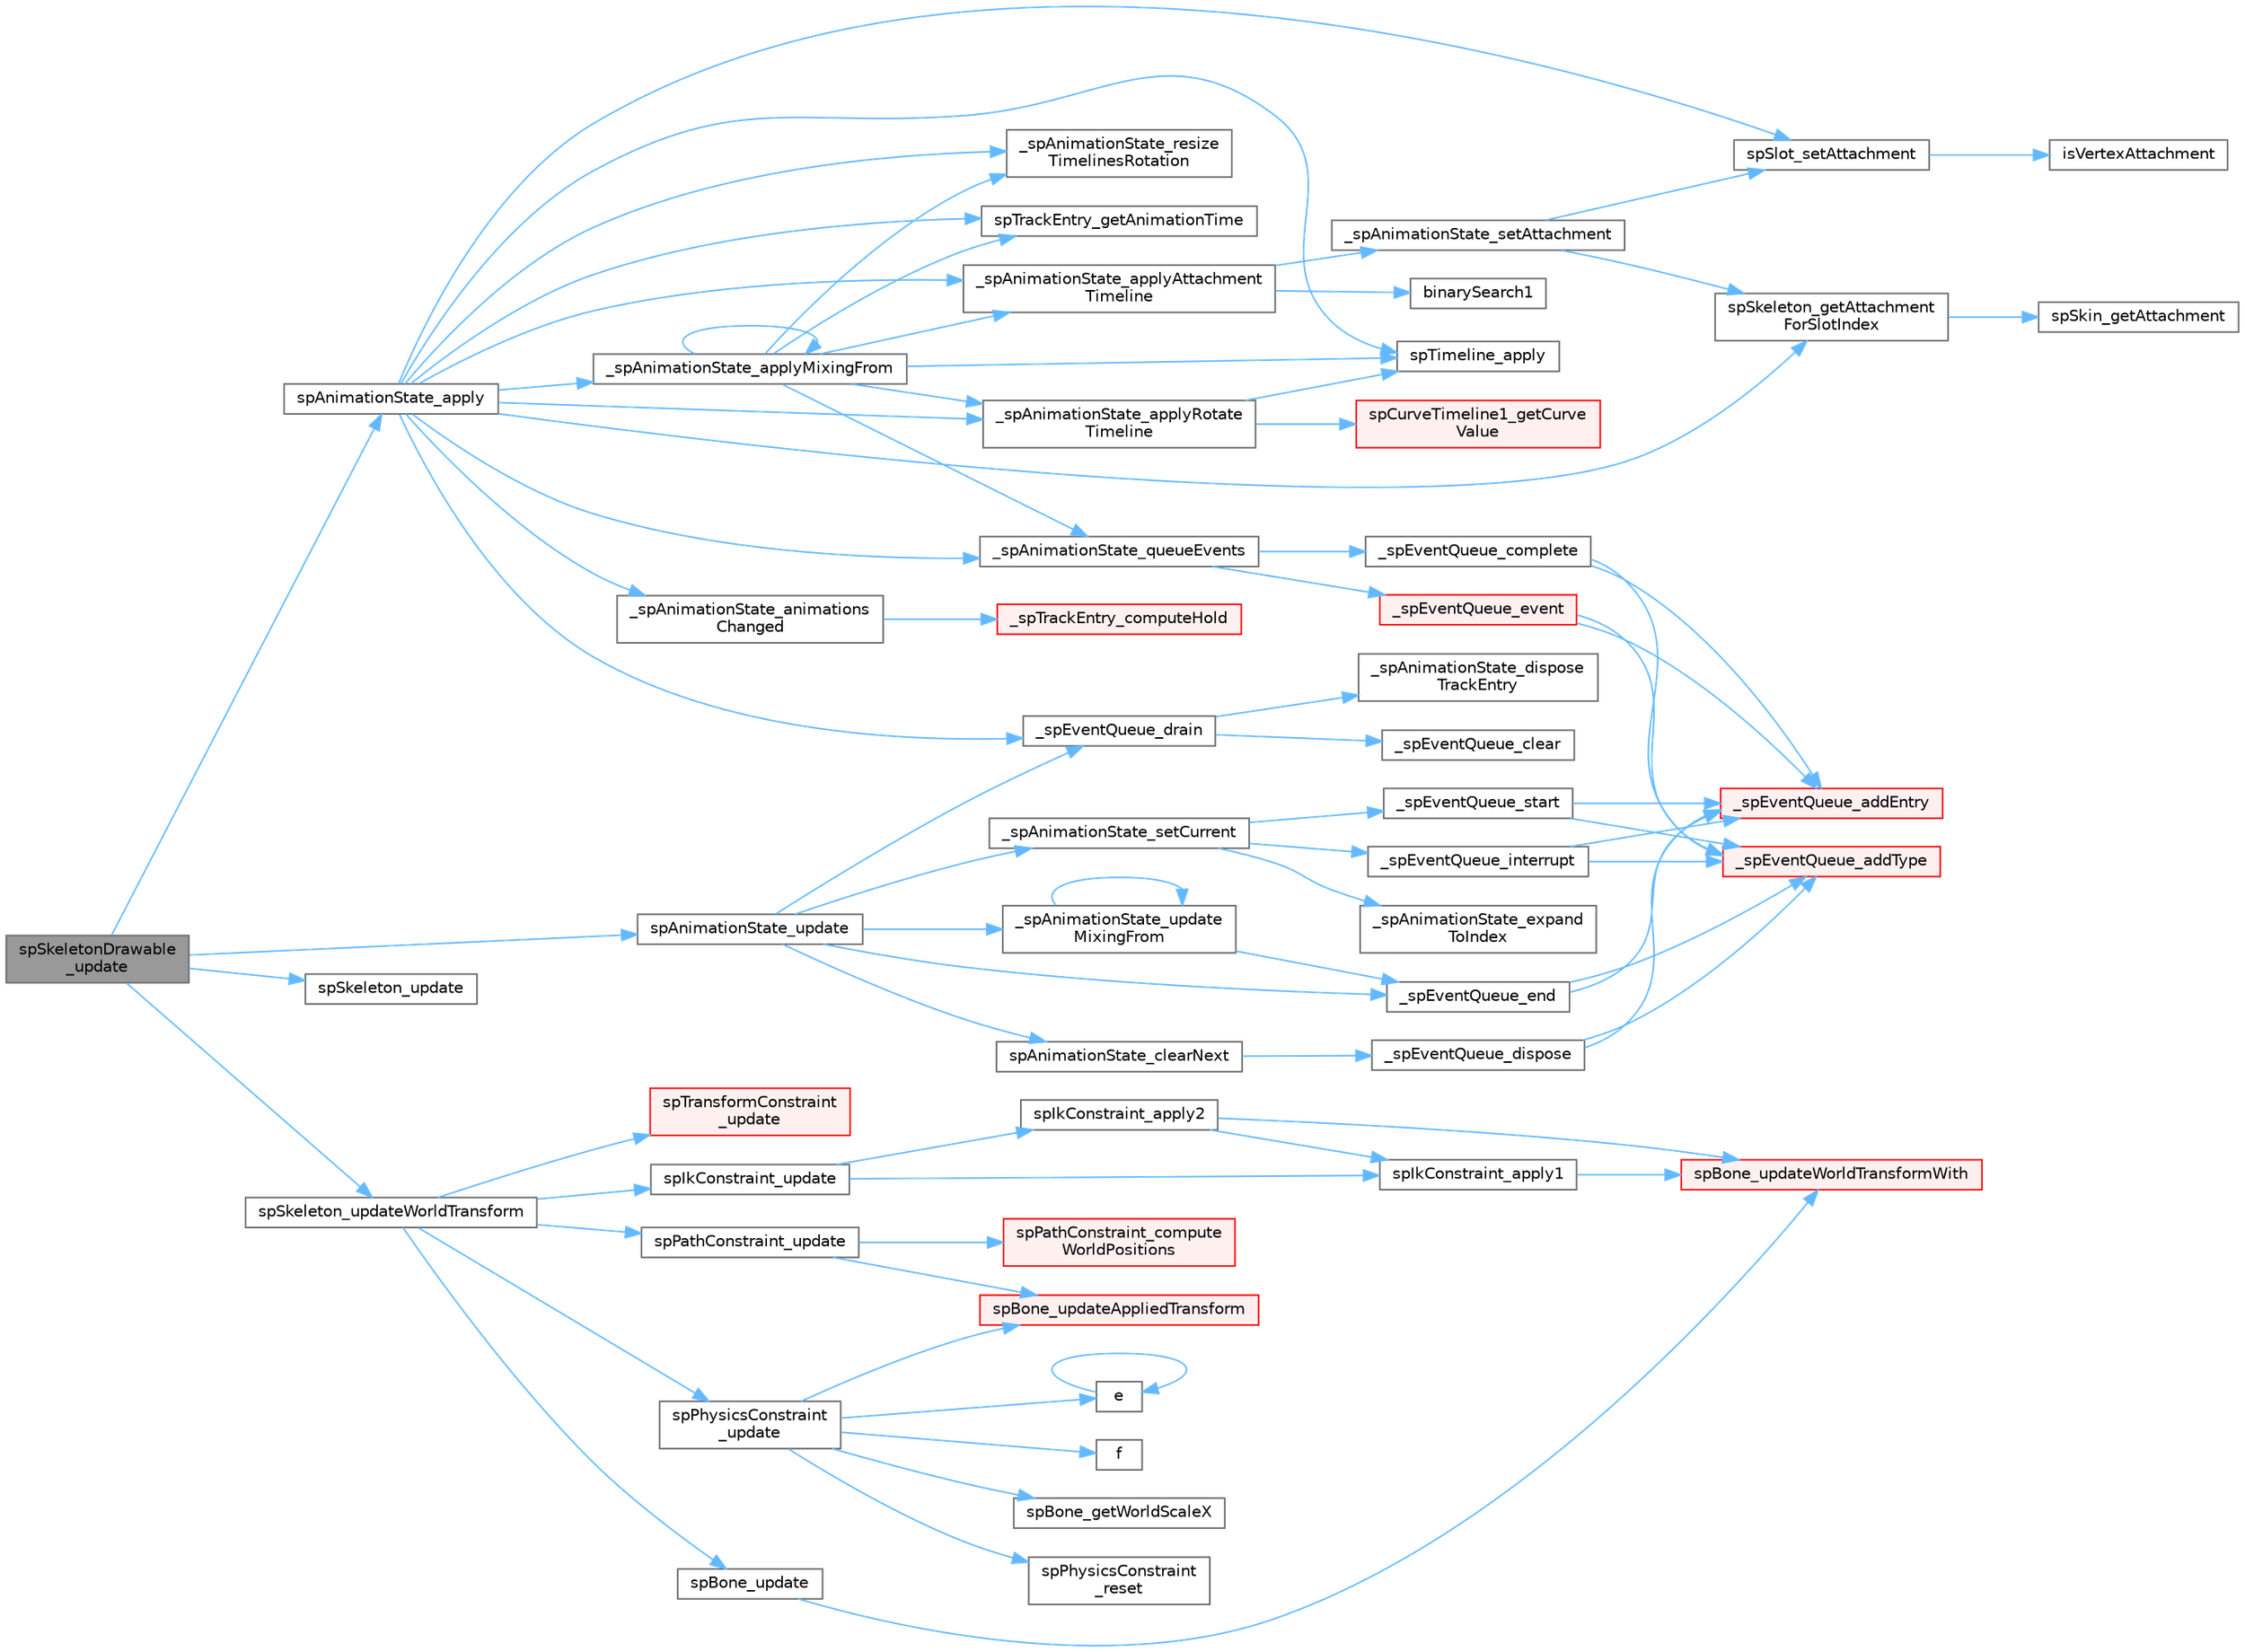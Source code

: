 digraph "spSkeletonDrawable_update"
{
 // LATEX_PDF_SIZE
  bgcolor="transparent";
  edge [fontname=Helvetica,fontsize=10,labelfontname=Helvetica,labelfontsize=10];
  node [fontname=Helvetica,fontsize=10,shape=box,height=0.2,width=0.4];
  rankdir="LR";
  Node1 [id="Node000001",label="spSkeletonDrawable\l_update",height=0.2,width=0.4,color="gray40", fillcolor="grey60", style="filled", fontcolor="black",tooltip=" "];
  Node1 -> Node2 [id="edge78_Node000001_Node000002",color="steelblue1",style="solid",tooltip=" "];
  Node2 [id="Node000002",label="spAnimationState_apply",height=0.2,width=0.4,color="grey40", fillcolor="white", style="filled",URL="$_animation_state_8c.html#a121811397a5e69b5d84b141172a860ad",tooltip=" "];
  Node2 -> Node3 [id="edge79_Node000002_Node000003",color="steelblue1",style="solid",tooltip=" "];
  Node3 [id="Node000003",label="_spAnimationState_animations\lChanged",height=0.2,width=0.4,color="grey40", fillcolor="white", style="filled",URL="$_animation_state_8c.html#a2e9127da71404d2e7f6715635f59714d",tooltip=" "];
  Node3 -> Node4 [id="edge80_Node000003_Node000004",color="steelblue1",style="solid",tooltip=" "];
  Node4 [id="Node000004",label="_spTrackEntry_computeHold",height=0.2,width=0.4,color="red", fillcolor="#FFF0F0", style="filled",URL="$_animation_state_8c.html#a379f1e6fac89ea1d21af6251c2f7ad90",tooltip=" "];
  Node2 -> Node9 [id="edge81_Node000002_Node000009",color="steelblue1",style="solid",tooltip=" "];
  Node9 [id="Node000009",label="_spAnimationState_applyAttachment\lTimeline",height=0.2,width=0.4,color="grey40", fillcolor="white", style="filled",URL="$_animation_state_8c.html#a552cd264b22c69404ce34e0e773bcaa7",tooltip=" "];
  Node9 -> Node10 [id="edge82_Node000009_Node000010",color="steelblue1",style="solid",tooltip=" "];
  Node10 [id="Node000010",label="_spAnimationState_setAttachment",height=0.2,width=0.4,color="grey40", fillcolor="white", style="filled",URL="$_animation_state_8c.html#a175355b0713fc2f71355f34930f173ef",tooltip=" "];
  Node10 -> Node11 [id="edge83_Node000010_Node000011",color="steelblue1",style="solid",tooltip=" "];
  Node11 [id="Node000011",label="spSkeleton_getAttachment\lForSlotIndex",height=0.2,width=0.4,color="grey40", fillcolor="white", style="filled",URL="$_skeleton_8c.html#af67b15fea85286452cf9d8741a17b0ed",tooltip=" "];
  Node11 -> Node12 [id="edge84_Node000011_Node000012",color="steelblue1",style="solid",tooltip=" "];
  Node12 [id="Node000012",label="spSkin_getAttachment",height=0.2,width=0.4,color="grey40", fillcolor="white", style="filled",URL="$_skin_8c.html#ac997acb956b1c876912cd56c0fb9ed95",tooltip=" "];
  Node10 -> Node13 [id="edge85_Node000010_Node000013",color="steelblue1",style="solid",tooltip=" "];
  Node13 [id="Node000013",label="spSlot_setAttachment",height=0.2,width=0.4,color="grey40", fillcolor="white", style="filled",URL="$_slot_8c.html#a56d5b092e9d5418595813cec61d447cc",tooltip=" "];
  Node13 -> Node14 [id="edge86_Node000013_Node000014",color="steelblue1",style="solid",tooltip=" "];
  Node14 [id="Node000014",label="isVertexAttachment",height=0.2,width=0.4,color="grey40", fillcolor="white", style="filled",URL="$_slot_8c.html#a2e0f6babd6f2c1a34cddf0efc3a6c240",tooltip=" "];
  Node9 -> Node15 [id="edge87_Node000009_Node000015",color="steelblue1",style="solid",tooltip=" "];
  Node15 [id="Node000015",label="binarySearch1",height=0.2,width=0.4,color="grey40", fillcolor="white", style="filled",URL="$_animation_state_8c.html#a85fbf5f0f5902a570a235d09ab606269",tooltip=" "];
  Node2 -> Node16 [id="edge88_Node000002_Node000016",color="steelblue1",style="solid",tooltip=" "];
  Node16 [id="Node000016",label="_spAnimationState_applyMixingFrom",height=0.2,width=0.4,color="grey40", fillcolor="white", style="filled",URL="$_animation_state_8c.html#ad872d0ff5d38b3ad75d02684ee46e3ef",tooltip=" "];
  Node16 -> Node9 [id="edge89_Node000016_Node000009",color="steelblue1",style="solid",tooltip=" "];
  Node16 -> Node16 [id="edge90_Node000016_Node000016",color="steelblue1",style="solid",tooltip=" "];
  Node16 -> Node17 [id="edge91_Node000016_Node000017",color="steelblue1",style="solid",tooltip=" "];
  Node17 [id="Node000017",label="_spAnimationState_applyRotate\lTimeline",height=0.2,width=0.4,color="grey40", fillcolor="white", style="filled",URL="$_animation_state_8c.html#a807375db0ba9e1c5a66ba60c03967a16",tooltip=" "];
  Node17 -> Node18 [id="edge92_Node000017_Node000018",color="steelblue1",style="solid",tooltip=" "];
  Node18 [id="Node000018",label="spCurveTimeline1_getCurve\lValue",height=0.2,width=0.4,color="red", fillcolor="#FFF0F0", style="filled",URL="$_animation_8c.html#a4e4a14b27ebe53c22db8245b743cfa73",tooltip=" "];
  Node17 -> Node20 [id="edge93_Node000017_Node000020",color="steelblue1",style="solid",tooltip=" "];
  Node20 [id="Node000020",label="spTimeline_apply",height=0.2,width=0.4,color="grey40", fillcolor="white", style="filled",URL="$_animation_8c.html#a8f8846b1f976e08e2825cd8f2e4fed2a",tooltip=" "];
  Node16 -> Node21 [id="edge94_Node000016_Node000021",color="steelblue1",style="solid",tooltip=" "];
  Node21 [id="Node000021",label="_spAnimationState_queueEvents",height=0.2,width=0.4,color="grey40", fillcolor="white", style="filled",URL="$_animation_state_8c.html#a03841b3426944328c63e8dc965e5d202",tooltip=" "];
  Node21 -> Node22 [id="edge95_Node000021_Node000022",color="steelblue1",style="solid",tooltip=" "];
  Node22 [id="Node000022",label="_spEventQueue_complete",height=0.2,width=0.4,color="grey40", fillcolor="white", style="filled",URL="$_animation_state_8c.html#a6709b8d9a277edf72f372298a1ff4c37",tooltip=" "];
  Node22 -> Node23 [id="edge96_Node000022_Node000023",color="steelblue1",style="solid",tooltip=" "];
  Node23 [id="Node000023",label="_spEventQueue_addEntry",height=0.2,width=0.4,color="red", fillcolor="#FFF0F0", style="filled",URL="$_animation_state_8c.html#a0ed92ad4a59938a53b929819762bc8fc",tooltip=" "];
  Node22 -> Node25 [id="edge97_Node000022_Node000025",color="steelblue1",style="solid",tooltip=" "];
  Node25 [id="Node000025",label="_spEventQueue_addType",height=0.2,width=0.4,color="red", fillcolor="#FFF0F0", style="filled",URL="$_animation_state_8c.html#a82e60f2ab9563495a0f3f93cb70d0c33",tooltip=" "];
  Node21 -> Node26 [id="edge98_Node000021_Node000026",color="steelblue1",style="solid",tooltip=" "];
  Node26 [id="Node000026",label="_spEventQueue_event",height=0.2,width=0.4,color="red", fillcolor="#FFF0F0", style="filled",URL="$_animation_state_8c.html#ae5659f4b6a6bd4d606b03d98cd593dcf",tooltip=" "];
  Node26 -> Node23 [id="edge99_Node000026_Node000023",color="steelblue1",style="solid",tooltip=" "];
  Node26 -> Node25 [id="edge100_Node000026_Node000025",color="steelblue1",style="solid",tooltip=" "];
  Node16 -> Node28 [id="edge101_Node000016_Node000028",color="steelblue1",style="solid",tooltip=" "];
  Node28 [id="Node000028",label="_spAnimationState_resize\lTimelinesRotation",height=0.2,width=0.4,color="grey40", fillcolor="white", style="filled",URL="$_animation_state_8c.html#a586eb5371b2ecd094a959fb59981c011",tooltip=" "];
  Node16 -> Node20 [id="edge102_Node000016_Node000020",color="steelblue1",style="solid",tooltip=" "];
  Node16 -> Node29 [id="edge103_Node000016_Node000029",color="steelblue1",style="solid",tooltip=" "];
  Node29 [id="Node000029",label="spTrackEntry_getAnimationTime",height=0.2,width=0.4,color="grey40", fillcolor="white", style="filled",URL="$_animation_state_8c.html#a16e885e6da856346be434e44d94fff4d",tooltip=" "];
  Node2 -> Node17 [id="edge104_Node000002_Node000017",color="steelblue1",style="solid",tooltip=" "];
  Node2 -> Node21 [id="edge105_Node000002_Node000021",color="steelblue1",style="solid",tooltip=" "];
  Node2 -> Node28 [id="edge106_Node000002_Node000028",color="steelblue1",style="solid",tooltip=" "];
  Node2 -> Node30 [id="edge107_Node000002_Node000030",color="steelblue1",style="solid",tooltip=" "];
  Node30 [id="Node000030",label="_spEventQueue_drain",height=0.2,width=0.4,color="grey40", fillcolor="white", style="filled",URL="$_animation_state_8c.html#a2bb362df65f36453467acd9b360c600d",tooltip=" "];
  Node30 -> Node31 [id="edge108_Node000030_Node000031",color="steelblue1",style="solid",tooltip=" "];
  Node31 [id="Node000031",label="_spAnimationState_dispose\lTrackEntry",height=0.2,width=0.4,color="grey40", fillcolor="white", style="filled",URL="$_animation_state_8c.html#a7a84367c96b43e1d7c7431c45569e674",tooltip=" "];
  Node30 -> Node32 [id="edge109_Node000030_Node000032",color="steelblue1",style="solid",tooltip=" "];
  Node32 [id="Node000032",label="_spEventQueue_clear",height=0.2,width=0.4,color="grey40", fillcolor="white", style="filled",URL="$_animation_state_8c.html#ad1670a9e8dc0e71b856366a3223c8b97",tooltip=" "];
  Node2 -> Node11 [id="edge110_Node000002_Node000011",color="steelblue1",style="solid",tooltip=" "];
  Node2 -> Node13 [id="edge111_Node000002_Node000013",color="steelblue1",style="solid",tooltip=" "];
  Node2 -> Node20 [id="edge112_Node000002_Node000020",color="steelblue1",style="solid",tooltip=" "];
  Node2 -> Node29 [id="edge113_Node000002_Node000029",color="steelblue1",style="solid",tooltip=" "];
  Node1 -> Node33 [id="edge114_Node000001_Node000033",color="steelblue1",style="solid",tooltip=" "];
  Node33 [id="Node000033",label="spAnimationState_update",height=0.2,width=0.4,color="grey40", fillcolor="white", style="filled",URL="$_animation_state_8c.html#a6e0eaef7d5f047204c709cee9f51ef08",tooltip=" "];
  Node33 -> Node34 [id="edge115_Node000033_Node000034",color="steelblue1",style="solid",tooltip=" "];
  Node34 [id="Node000034",label="_spAnimationState_setCurrent",height=0.2,width=0.4,color="grey40", fillcolor="white", style="filled",URL="$_animation_state_8c.html#a7fd9c2b5f1e4e7ad96f8483118220e53",tooltip=" "];
  Node34 -> Node35 [id="edge116_Node000034_Node000035",color="steelblue1",style="solid",tooltip=" "];
  Node35 [id="Node000035",label="_spAnimationState_expand\lToIndex",height=0.2,width=0.4,color="grey40", fillcolor="white", style="filled",URL="$_animation_state_8c.html#a47a7bfffd51bbbb691d9ea1be922e567",tooltip=" "];
  Node34 -> Node36 [id="edge117_Node000034_Node000036",color="steelblue1",style="solid",tooltip=" "];
  Node36 [id="Node000036",label="_spEventQueue_interrupt",height=0.2,width=0.4,color="grey40", fillcolor="white", style="filled",URL="$_animation_state_8c.html#a5815aa63274b44d11a8ec89dfc804465",tooltip=" "];
  Node36 -> Node23 [id="edge118_Node000036_Node000023",color="steelblue1",style="solid",tooltip=" "];
  Node36 -> Node25 [id="edge119_Node000036_Node000025",color="steelblue1",style="solid",tooltip=" "];
  Node34 -> Node37 [id="edge120_Node000034_Node000037",color="steelblue1",style="solid",tooltip=" "];
  Node37 [id="Node000037",label="_spEventQueue_start",height=0.2,width=0.4,color="grey40", fillcolor="white", style="filled",URL="$_animation_state_8c.html#af858d8aab224031b47a05197b3c03197",tooltip=" "];
  Node37 -> Node23 [id="edge121_Node000037_Node000023",color="steelblue1",style="solid",tooltip=" "];
  Node37 -> Node25 [id="edge122_Node000037_Node000025",color="steelblue1",style="solid",tooltip=" "];
  Node33 -> Node38 [id="edge123_Node000033_Node000038",color="steelblue1",style="solid",tooltip=" "];
  Node38 [id="Node000038",label="_spAnimationState_update\lMixingFrom",height=0.2,width=0.4,color="grey40", fillcolor="white", style="filled",URL="$_animation_state_8c.html#a811bfe34d8d6ae14d016aba963f38a5f",tooltip=" "];
  Node38 -> Node38 [id="edge124_Node000038_Node000038",color="steelblue1",style="solid",tooltip=" "];
  Node38 -> Node39 [id="edge125_Node000038_Node000039",color="steelblue1",style="solid",tooltip=" "];
  Node39 [id="Node000039",label="_spEventQueue_end",height=0.2,width=0.4,color="grey40", fillcolor="white", style="filled",URL="$_animation_state_8c.html#ae86eaf55ad672f17dcb738d9481d7bb9",tooltip=" "];
  Node39 -> Node23 [id="edge126_Node000039_Node000023",color="steelblue1",style="solid",tooltip=" "];
  Node39 -> Node25 [id="edge127_Node000039_Node000025",color="steelblue1",style="solid",tooltip=" "];
  Node33 -> Node30 [id="edge128_Node000033_Node000030",color="steelblue1",style="solid",tooltip=" "];
  Node33 -> Node39 [id="edge129_Node000033_Node000039",color="steelblue1",style="solid",tooltip=" "];
  Node33 -> Node40 [id="edge130_Node000033_Node000040",color="steelblue1",style="solid",tooltip=" "];
  Node40 [id="Node000040",label="spAnimationState_clearNext",height=0.2,width=0.4,color="grey40", fillcolor="white", style="filled",URL="$_animation_state_8c.html#a1116b24b2fd4730966c0c1705f16a515",tooltip=" "];
  Node40 -> Node41 [id="edge131_Node000040_Node000041",color="steelblue1",style="solid",tooltip=" "];
  Node41 [id="Node000041",label="_spEventQueue_dispose",height=0.2,width=0.4,color="grey40", fillcolor="white", style="filled",URL="$_animation_state_8c.html#afddc35abe65eadc1d75600b417e9eef5",tooltip=" "];
  Node41 -> Node23 [id="edge132_Node000041_Node000023",color="steelblue1",style="solid",tooltip=" "];
  Node41 -> Node25 [id="edge133_Node000041_Node000025",color="steelblue1",style="solid",tooltip=" "];
  Node1 -> Node42 [id="edge134_Node000001_Node000042",color="steelblue1",style="solid",tooltip=" "];
  Node42 [id="Node000042",label="spSkeleton_update",height=0.2,width=0.4,color="grey40", fillcolor="white", style="filled",URL="$_skeleton_8c.html#a147cbd3d876d121ed81d32f16f1e3482",tooltip=" "];
  Node1 -> Node43 [id="edge135_Node000001_Node000043",color="steelblue1",style="solid",tooltip=" "];
  Node43 [id="Node000043",label="spSkeleton_updateWorldTransform",height=0.2,width=0.4,color="grey40", fillcolor="white", style="filled",URL="$_skeleton_8c.html#aacbe2c41263148e0b8e88724bd6e19a8",tooltip=" "];
  Node43 -> Node44 [id="edge136_Node000043_Node000044",color="steelblue1",style="solid",tooltip=" "];
  Node44 [id="Node000044",label="spBone_update",height=0.2,width=0.4,color="grey40", fillcolor="white", style="filled",URL="$_bone_8c.html#a96a2c03c88ccdaa90a318fbb786acaad",tooltip=" "];
  Node44 -> Node45 [id="edge137_Node000044_Node000045",color="steelblue1",style="solid",tooltip=" "];
  Node45 [id="Node000045",label="spBone_updateWorldTransformWith",height=0.2,width=0.4,color="red", fillcolor="#FFF0F0", style="filled",URL="$_bone_8c.html#afedc4f5005317b2f7f2716f37fbaee7b",tooltip=" "];
  Node43 -> Node47 [id="edge138_Node000043_Node000047",color="steelblue1",style="solid",tooltip=" "];
  Node47 [id="Node000047",label="spIkConstraint_update",height=0.2,width=0.4,color="grey40", fillcolor="white", style="filled",URL="$_ik_constraint_8c.html#ae1ee5ccd8d827f7c377f2597775b912b",tooltip=" "];
  Node47 -> Node48 [id="edge139_Node000047_Node000048",color="steelblue1",style="solid",tooltip=" "];
  Node48 [id="Node000048",label="spIkConstraint_apply1",height=0.2,width=0.4,color="grey40", fillcolor="white", style="filled",URL="$_ik_constraint_8c.html#aaf9ab4c81e03e59b2583070360e9643c",tooltip=" "];
  Node48 -> Node45 [id="edge140_Node000048_Node000045",color="steelblue1",style="solid",tooltip=" "];
  Node47 -> Node49 [id="edge141_Node000047_Node000049",color="steelblue1",style="solid",tooltip=" "];
  Node49 [id="Node000049",label="spIkConstraint_apply2",height=0.2,width=0.4,color="grey40", fillcolor="white", style="filled",URL="$_ik_constraint_8c.html#a7b745ed0199a1f514b8d1e54f357e476",tooltip=" "];
  Node49 -> Node45 [id="edge142_Node000049_Node000045",color="steelblue1",style="solid",tooltip=" "];
  Node49 -> Node48 [id="edge143_Node000049_Node000048",color="steelblue1",style="solid",tooltip=" "];
  Node43 -> Node50 [id="edge144_Node000043_Node000050",color="steelblue1",style="solid",tooltip=" "];
  Node50 [id="Node000050",label="spPathConstraint_update",height=0.2,width=0.4,color="grey40", fillcolor="white", style="filled",URL="$_path_constraint_8c.html#ab89d8c228a139da6ec1847798ae02883",tooltip=" "];
  Node50 -> Node51 [id="edge145_Node000050_Node000051",color="steelblue1",style="solid",tooltip=" "];
  Node51 [id="Node000051",label="spBone_updateAppliedTransform",height=0.2,width=0.4,color="red", fillcolor="#FFF0F0", style="filled",URL="$_bone_8c.html#a6520232f8507778775da80541e6a25db",tooltip=" "];
  Node50 -> Node52 [id="edge146_Node000050_Node000052",color="steelblue1",style="solid",tooltip=" "];
  Node52 [id="Node000052",label="spPathConstraint_compute\lWorldPositions",height=0.2,width=0.4,color="red", fillcolor="#FFF0F0", style="filled",URL="$_path_constraint_8c.html#a59154d9596b6b56b475a33a83af3f1e3",tooltip=" "];
  Node43 -> Node65 [id="edge147_Node000043_Node000065",color="steelblue1",style="solid",tooltip=" "];
  Node65 [id="Node000065",label="spPhysicsConstraint\l_update",height=0.2,width=0.4,color="grey40", fillcolor="white", style="filled",URL="$_physics_constraint_8c.html#aae7a7d39f255286177b2fe6a9fb3514d",tooltip=" "];
  Node65 -> Node66 [id="edge148_Node000065_Node000066",color="steelblue1",style="solid",tooltip=" "];
  Node66 [id="Node000066",label="e",height=0.2,width=0.4,color="grey40", fillcolor="white", style="filled",URL="$_cwise__array__power__array_8cpp.html#a9cb86ff854760bf91a154f2724a9101d",tooltip=" "];
  Node66 -> Node66 [id="edge149_Node000066_Node000066",color="steelblue1",style="solid",tooltip=" "];
  Node65 -> Node58 [id="edge150_Node000065_Node000058",color="steelblue1",style="solid",tooltip=" "];
  Node58 [id="Node000058",label="f",height=0.2,width=0.4,color="grey40", fillcolor="white", style="filled",URL="$cxx11__tensor__map_8cpp.html#a7f507fea02198f6cb81c86640c7b1a4e",tooltip=" "];
  Node65 -> Node67 [id="edge151_Node000065_Node000067",color="steelblue1",style="solid",tooltip=" "];
  Node67 [id="Node000067",label="spBone_getWorldScaleX",height=0.2,width=0.4,color="grey40", fillcolor="white", style="filled",URL="$_bone_8c.html#a5992a9ff17d1a56c677ae139027042c5",tooltip=" "];
  Node65 -> Node51 [id="edge152_Node000065_Node000051",color="steelblue1",style="solid",tooltip=" "];
  Node65 -> Node68 [id="edge153_Node000065_Node000068",color="steelblue1",style="solid",tooltip=" "];
  Node68 [id="Node000068",label="spPhysicsConstraint\l_reset",height=0.2,width=0.4,color="grey40", fillcolor="white", style="filled",URL="$_physics_constraint_8c.html#acd36432fd3f82d9332b48debd7356f9c",tooltip=" "];
  Node43 -> Node69 [id="edge154_Node000043_Node000069",color="steelblue1",style="solid",tooltip=" "];
  Node69 [id="Node000069",label="spTransformConstraint\l_update",height=0.2,width=0.4,color="red", fillcolor="#FFF0F0", style="filled",URL="$_transform_constraint_8c.html#a902d99912b8b62293df2082fd45a5a6b",tooltip=" "];
}
